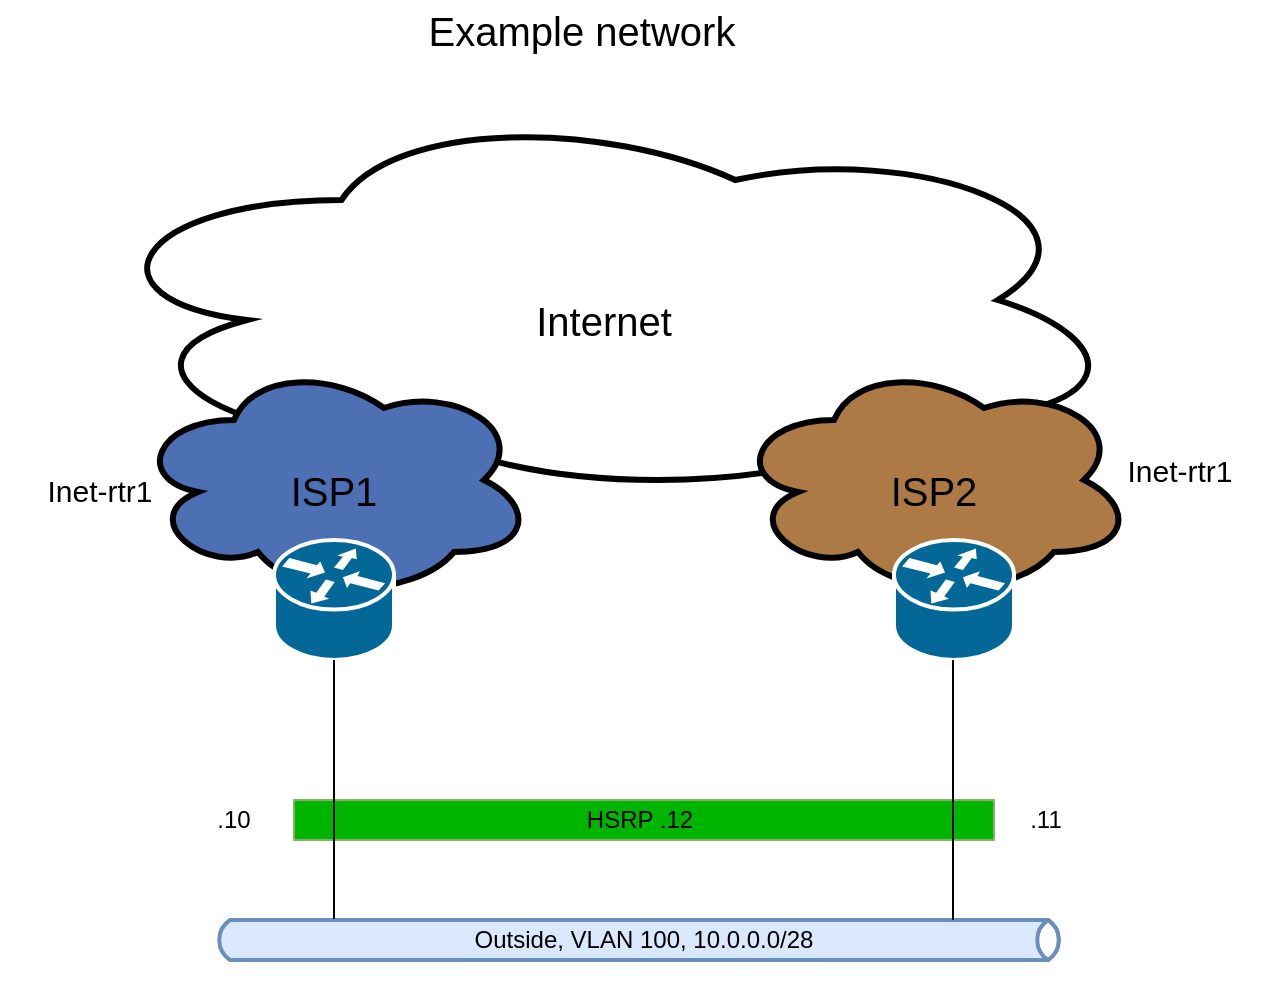 <mxfile version="20.2.8" type="github">
  <diagram id="6IW0Xnw6aXFFyTZluMeB" name="Trang-1">
    <mxGraphModel dx="782" dy="460" grid="1" gridSize="10" guides="1" tooltips="1" connect="1" arrows="1" fold="1" page="1" pageScale="1" pageWidth="1654" pageHeight="2336" math="0" shadow="0">
      <root>
        <mxCell id="0" />
        <mxCell id="1" parent="0" />
        <mxCell id="xiGt29_En-sUBO2CQEPe-1" value="Example network" style="text;html=1;strokeColor=none;fillColor=none;align=center;verticalAlign=middle;whiteSpace=wrap;rounded=0;fontSize=20;" vertex="1" parent="1">
          <mxGeometry x="650.5" y="10" width="280" height="30" as="geometry" />
        </mxCell>
        <mxCell id="xiGt29_En-sUBO2CQEPe-2" value="" style="ellipse;shape=cloud;whiteSpace=wrap;html=1;fontSize=20;strokeWidth=3;" vertex="1" parent="1">
          <mxGeometry x="539.5" y="60" width="525" height="200" as="geometry" />
        </mxCell>
        <mxCell id="xiGt29_En-sUBO2CQEPe-3" value="" style="ellipse;shape=cloud;whiteSpace=wrap;html=1;fontSize=20;fillColor=#4D6FB3;strokeWidth=3;" vertex="1" parent="1">
          <mxGeometry x="567" y="190" width="200" height="120" as="geometry" />
        </mxCell>
        <mxCell id="xiGt29_En-sUBO2CQEPe-5" value="" style="ellipse;shape=cloud;whiteSpace=wrap;html=1;fontSize=20;fillColor=#AD7A45;strokeWidth=3;" vertex="1" parent="1">
          <mxGeometry x="867" y="190" width="200" height="120" as="geometry" />
        </mxCell>
        <mxCell id="xiGt29_En-sUBO2CQEPe-6" value="Internet" style="text;html=1;strokeColor=none;fillColor=none;align=center;verticalAlign=middle;whiteSpace=wrap;rounded=0;fontSize=20;" vertex="1" parent="1">
          <mxGeometry x="737" y="150" width="130" height="40" as="geometry" />
        </mxCell>
        <mxCell id="xiGt29_En-sUBO2CQEPe-7" value="ISP1" style="text;html=1;strokeColor=none;fillColor=none;align=center;verticalAlign=middle;whiteSpace=wrap;rounded=0;fontSize=20;" vertex="1" parent="1">
          <mxGeometry x="637" y="240" width="60" height="30" as="geometry" />
        </mxCell>
        <mxCell id="xiGt29_En-sUBO2CQEPe-8" value="ISP2" style="text;html=1;strokeColor=none;fillColor=none;align=center;verticalAlign=middle;whiteSpace=wrap;rounded=0;fontSize=20;" vertex="1" parent="1">
          <mxGeometry x="937" y="240" width="60" height="30" as="geometry" />
        </mxCell>
        <mxCell id="xiGt29_En-sUBO2CQEPe-9" value="" style="shape=mxgraph.cisco.routers.router;sketch=0;html=1;pointerEvents=1;dashed=0;fillColor=#036897;strokeColor=#ffffff;strokeWidth=2;verticalLabelPosition=bottom;verticalAlign=top;align=center;outlineConnect=0;fontSize=20;" vertex="1" parent="1">
          <mxGeometry x="637" y="280" width="60" height="60" as="geometry" />
        </mxCell>
        <mxCell id="xiGt29_En-sUBO2CQEPe-10" value="" style="shape=mxgraph.cisco.routers.router;sketch=0;html=1;pointerEvents=1;dashed=0;fillColor=#036897;strokeColor=#ffffff;strokeWidth=2;verticalLabelPosition=bottom;verticalAlign=top;align=center;outlineConnect=0;fontSize=20;" vertex="1" parent="1">
          <mxGeometry x="947" y="280" width="60" height="60" as="geometry" />
        </mxCell>
        <mxCell id="xiGt29_En-sUBO2CQEPe-11" value="" style="rounded=0;whiteSpace=wrap;html=1;fontSize=20;fillColor=#00B500;strokeColor=#82b366;" vertex="1" parent="1">
          <mxGeometry x="647" y="410" width="350" height="20" as="geometry" />
        </mxCell>
        <mxCell id="xiGt29_En-sUBO2CQEPe-12" value="" style="html=1;outlineConnect=0;fillColor=#dae8fc;strokeColor=#6c8ebf;gradientDirection=north;strokeWidth=2;shape=mxgraph.networks.bus;gradientColor=none;gradientDirection=north;perimeter=backbonePerimeter;backboneSize=20;fontSize=20;" vertex="1" parent="1">
          <mxGeometry x="607" y="450" width="425" height="60" as="geometry" />
        </mxCell>
        <mxCell id="xiGt29_En-sUBO2CQEPe-13" value="" style="endArrow=none;html=1;rounded=0;fontSize=20;" edge="1" parent="1" source="xiGt29_En-sUBO2CQEPe-12">
          <mxGeometry width="50" height="50" relative="1" as="geometry">
            <mxPoint x="767" y="470" as="sourcePoint" />
            <mxPoint x="667" y="340" as="targetPoint" />
          </mxGeometry>
        </mxCell>
        <mxCell id="xiGt29_En-sUBO2CQEPe-14" value="" style="endArrow=none;html=1;rounded=0;fontSize=20;" edge="1" parent="1">
          <mxGeometry width="50" height="50" relative="1" as="geometry">
            <mxPoint x="976.5" y="470" as="sourcePoint" />
            <mxPoint x="976.5" y="340" as="targetPoint" />
          </mxGeometry>
        </mxCell>
        <mxCell id="xiGt29_En-sUBO2CQEPe-15" value="Inet-rtr1" style="text;html=1;strokeColor=none;fillColor=none;align=center;verticalAlign=middle;whiteSpace=wrap;rounded=0;fontSize=15;" vertex="1" parent="1">
          <mxGeometry x="500" y="240" width="100" height="30" as="geometry" />
        </mxCell>
        <mxCell id="xiGt29_En-sUBO2CQEPe-16" value="Inet-rtr1" style="text;html=1;strokeColor=none;fillColor=none;align=center;verticalAlign=middle;whiteSpace=wrap;rounded=0;fontSize=15;" vertex="1" parent="1">
          <mxGeometry x="1040" y="230" width="100" height="30" as="geometry" />
        </mxCell>
        <mxCell id="xiGt29_En-sUBO2CQEPe-17" value="HSRP .12" style="text;html=1;strokeColor=none;fillColor=none;align=center;verticalAlign=middle;whiteSpace=wrap;rounded=0;fontSize=12;" vertex="1" parent="1">
          <mxGeometry x="779.5" y="405" width="80" height="30" as="geometry" />
        </mxCell>
        <mxCell id="xiGt29_En-sUBO2CQEPe-18" value=".10" style="text;html=1;strokeColor=none;fillColor=none;align=center;verticalAlign=middle;whiteSpace=wrap;rounded=0;fontSize=12;" vertex="1" parent="1">
          <mxGeometry x="587" y="405" width="60" height="30" as="geometry" />
        </mxCell>
        <mxCell id="xiGt29_En-sUBO2CQEPe-19" value=".11" style="text;html=1;strokeColor=none;fillColor=none;align=center;verticalAlign=middle;whiteSpace=wrap;rounded=0;fontSize=12;" vertex="1" parent="1">
          <mxGeometry x="993" y="405" width="60" height="30" as="geometry" />
        </mxCell>
        <mxCell id="xiGt29_En-sUBO2CQEPe-20" value="Outside, VLAN 100, 10.0.0.0/28" style="text;html=1;strokeColor=none;fillColor=none;align=center;verticalAlign=middle;whiteSpace=wrap;rounded=0;strokeWidth=3;fontSize=12;" vertex="1" parent="1">
          <mxGeometry x="653" y="465" width="338" height="30" as="geometry" />
        </mxCell>
      </root>
    </mxGraphModel>
  </diagram>
</mxfile>
